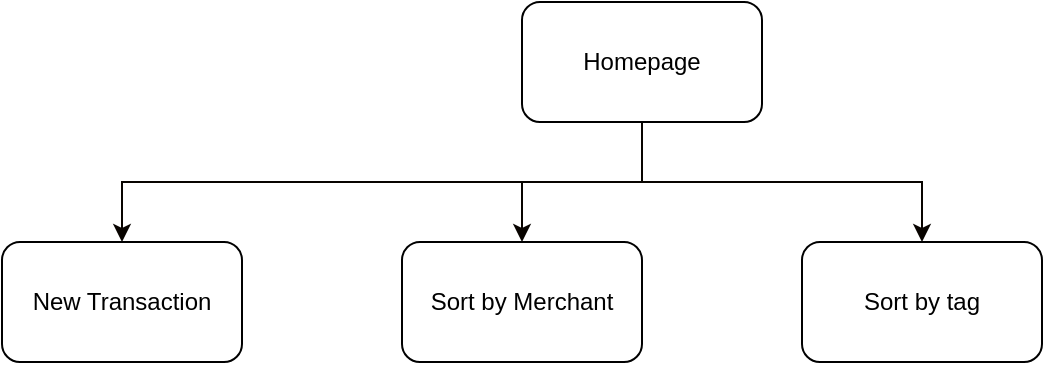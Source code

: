 <mxfile version="12.3.3" type="device" pages="1"><diagram id="OZ7ZxKeMvZk0OPOfYRp9" name="Page-1"><mxGraphModel dx="932" dy="473" grid="1" gridSize="10" guides="1" tooltips="1" connect="1" arrows="1" fold="1" page="1" pageScale="1" pageWidth="850" pageHeight="1100" math="0" shadow="0"><root><mxCell id="0"/><mxCell id="1" parent="0"/><mxCell id="ZFKJLECnhuEvZFbcClJ2-5" style="edgeStyle=orthogonalEdgeStyle;rounded=0;orthogonalLoop=1;jettySize=auto;html=1;strokeColor=#080400;fontColor=#000000;exitX=0.5;exitY=1;exitDx=0;exitDy=0;" edge="1" parent="1" source="ZFKJLECnhuEvZFbcClJ2-1" target="ZFKJLECnhuEvZFbcClJ2-2"><mxGeometry relative="1" as="geometry"/></mxCell><mxCell id="ZFKJLECnhuEvZFbcClJ2-6" style="edgeStyle=orthogonalEdgeStyle;rounded=0;orthogonalLoop=1;jettySize=auto;html=1;entryX=0.5;entryY=0;entryDx=0;entryDy=0;strokeColor=#080400;fontColor=#000000;" edge="1" parent="1" source="ZFKJLECnhuEvZFbcClJ2-1" target="ZFKJLECnhuEvZFbcClJ2-3"><mxGeometry relative="1" as="geometry"/></mxCell><mxCell id="ZFKJLECnhuEvZFbcClJ2-7" style="edgeStyle=orthogonalEdgeStyle;rounded=0;orthogonalLoop=1;jettySize=auto;html=1;entryX=0.5;entryY=0;entryDx=0;entryDy=0;strokeColor=#080400;fontColor=#000000;" edge="1" parent="1" target="ZFKJLECnhuEvZFbcClJ2-4"><mxGeometry relative="1" as="geometry"><mxPoint x="420" y="80" as="sourcePoint"/><Array as="points"><mxPoint x="420" y="110"/><mxPoint x="560" y="110"/></Array></mxGeometry></mxCell><mxCell id="ZFKJLECnhuEvZFbcClJ2-1" value="Homepage" style="rounded=1;whiteSpace=wrap;html=1;fontColor=#000000;" vertex="1" parent="1"><mxGeometry x="360" y="20" width="120" height="60" as="geometry"/></mxCell><mxCell id="ZFKJLECnhuEvZFbcClJ2-2" value="New Transaction" style="rounded=1;whiteSpace=wrap;html=1;fontColor=#000000;" vertex="1" parent="1"><mxGeometry x="100" y="140" width="120" height="60" as="geometry"/></mxCell><mxCell id="ZFKJLECnhuEvZFbcClJ2-3" value="Sort by Merchant" style="rounded=1;whiteSpace=wrap;html=1;fontColor=#000000;" vertex="1" parent="1"><mxGeometry x="300" y="140" width="120" height="60" as="geometry"/></mxCell><mxCell id="ZFKJLECnhuEvZFbcClJ2-4" value="Sort by tag" style="rounded=1;whiteSpace=wrap;html=1;fontColor=#000000;" vertex="1" parent="1"><mxGeometry x="500" y="140" width="120" height="60" as="geometry"/></mxCell></root></mxGraphModel></diagram></mxfile>